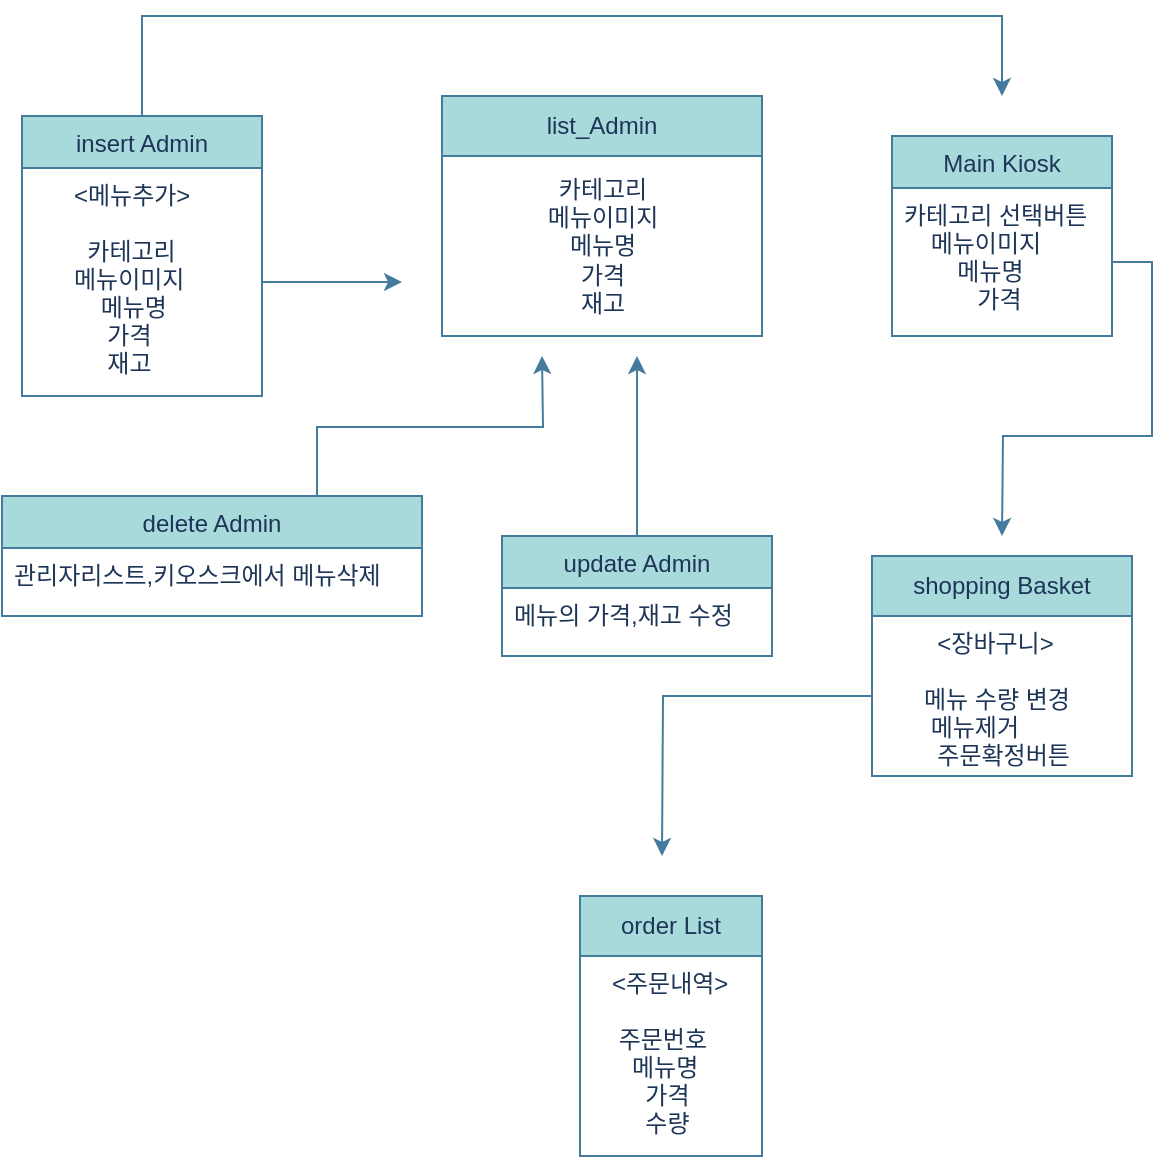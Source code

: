 <mxfile version="21.6.8" type="device">
  <diagram id="C5RBs43oDa-KdzZeNtuy" name="Page-1">
    <mxGraphModel dx="1195" dy="632" grid="1" gridSize="10" guides="1" tooltips="1" connect="1" arrows="1" fold="1" page="1" pageScale="1" pageWidth="827" pageHeight="1169" math="0" shadow="0">
      <root>
        <mxCell id="WIyWlLk6GJQsqaUBKTNV-0" />
        <mxCell id="WIyWlLk6GJQsqaUBKTNV-1" parent="WIyWlLk6GJQsqaUBKTNV-0" />
        <mxCell id="p0nGBgNPqmgHmvYMizJL-7" style="edgeStyle=orthogonalEdgeStyle;rounded=0;orthogonalLoop=1;jettySize=auto;html=1;exitX=0.5;exitY=0;exitDx=0;exitDy=0;strokeColor=#457B9D;fontColor=default;fillColor=#A8DADC;labelBackgroundColor=none;" edge="1" parent="WIyWlLk6GJQsqaUBKTNV-1" source="zkfFHV4jXpPFQw0GAbJ--6">
          <mxGeometry relative="1" as="geometry">
            <mxPoint x="170" y="110" as="sourcePoint" />
            <mxPoint x="600" y="60" as="targetPoint" />
            <Array as="points">
              <mxPoint x="170" y="20" />
              <mxPoint x="600" y="20" />
            </Array>
          </mxGeometry>
        </mxCell>
        <mxCell id="zkfFHV4jXpPFQw0GAbJ--6" value="insert Admin" style="swimlane;fontStyle=0;align=center;verticalAlign=top;childLayout=stackLayout;horizontal=1;startSize=26;horizontalStack=0;resizeParent=1;resizeLast=0;collapsible=1;marginBottom=0;rounded=0;shadow=0;strokeWidth=1;labelBackgroundColor=none;fillColor=#A8DADC;strokeColor=#457B9D;fontColor=#1D3557;" parent="WIyWlLk6GJQsqaUBKTNV-1" vertex="1">
          <mxGeometry x="110" y="70" width="120" height="140" as="geometry">
            <mxRectangle x="130" y="380" width="160" height="26" as="alternateBounds" />
          </mxGeometry>
        </mxCell>
        <mxCell id="p0nGBgNPqmgHmvYMizJL-49" style="edgeStyle=orthogonalEdgeStyle;rounded=0;orthogonalLoop=1;jettySize=auto;html=1;strokeColor=#457B9D;fontColor=#1D3557;fillColor=#A8DADC;" edge="1" parent="zkfFHV4jXpPFQw0GAbJ--6" source="p0nGBgNPqmgHmvYMizJL-25">
          <mxGeometry relative="1" as="geometry">
            <mxPoint x="190" y="83" as="targetPoint" />
          </mxGeometry>
        </mxCell>
        <mxCell id="p0nGBgNPqmgHmvYMizJL-25" value="      &lt;메뉴추가&gt;&#xa;&#xa;        카테고리&#xa;      메뉴이미지&#xa;          메뉴명&#xa;           가격&#xa;           재고" style="text;align=left;verticalAlign=top;spacingLeft=4;spacingRight=4;overflow=hidden;rotatable=0;points=[[0,0.5],[1,0.5]];portConstraint=eastwest;fontStyle=0;labelBackgroundColor=none;fontColor=#1D3557;" vertex="1" parent="zkfFHV4jXpPFQw0GAbJ--6">
          <mxGeometry y="26" width="120" height="114" as="geometry" />
        </mxCell>
        <mxCell id="p0nGBgNPqmgHmvYMizJL-51" style="edgeStyle=orthogonalEdgeStyle;rounded=0;orthogonalLoop=1;jettySize=auto;html=1;strokeColor=#457B9D;fontColor=#1D3557;fillColor=#A8DADC;" edge="1" parent="WIyWlLk6GJQsqaUBKTNV-1" source="zkfFHV4jXpPFQw0GAbJ--13">
          <mxGeometry relative="1" as="geometry">
            <mxPoint x="417.5" y="190" as="targetPoint" />
          </mxGeometry>
        </mxCell>
        <mxCell id="zkfFHV4jXpPFQw0GAbJ--13" value="update Admin" style="swimlane;fontStyle=0;align=center;verticalAlign=top;childLayout=stackLayout;horizontal=1;startSize=26;horizontalStack=0;resizeParent=1;resizeLast=0;collapsible=1;marginBottom=0;rounded=0;shadow=0;strokeWidth=1;labelBackgroundColor=none;fillColor=#A8DADC;strokeColor=#457B9D;fontColor=#1D3557;" parent="WIyWlLk6GJQsqaUBKTNV-1" vertex="1">
          <mxGeometry x="350" y="280" width="135" height="60" as="geometry">
            <mxRectangle x="340" y="380" width="170" height="26" as="alternateBounds" />
          </mxGeometry>
        </mxCell>
        <mxCell id="Gda9EIswQo4n7IhU27G3-38" value="메뉴의 가격,재고 수정" style="text;align=left;verticalAlign=top;spacingLeft=4;spacingRight=4;overflow=hidden;rotatable=0;points=[[0,0.5],[1,0.5]];portConstraint=eastwest;fontStyle=0;labelBackgroundColor=none;fontColor=#1D3557;" parent="zkfFHV4jXpPFQw0GAbJ--13" vertex="1">
          <mxGeometry y="26" width="135" height="30" as="geometry" />
        </mxCell>
        <mxCell id="zkfFHV4jXpPFQw0GAbJ--17" value="Main Kiosk" style="swimlane;fontStyle=0;align=center;verticalAlign=top;childLayout=stackLayout;horizontal=1;startSize=26;horizontalStack=0;resizeParent=1;resizeLast=0;collapsible=1;marginBottom=0;rounded=0;shadow=0;strokeWidth=1;labelBackgroundColor=none;fillColor=#A8DADC;strokeColor=#457B9D;fontColor=#1D3557;" parent="WIyWlLk6GJQsqaUBKTNV-1" vertex="1">
          <mxGeometry x="545" y="80" width="110" height="100" as="geometry">
            <mxRectangle x="550" y="140" width="160" height="26" as="alternateBounds" />
          </mxGeometry>
        </mxCell>
        <mxCell id="p0nGBgNPqmgHmvYMizJL-56" style="edgeStyle=orthogonalEdgeStyle;rounded=0;orthogonalLoop=1;jettySize=auto;html=1;strokeColor=#457B9D;fontColor=#1D3557;fillColor=#A8DADC;" edge="1" parent="zkfFHV4jXpPFQw0GAbJ--17" source="zkfFHV4jXpPFQw0GAbJ--22">
          <mxGeometry relative="1" as="geometry">
            <mxPoint x="55" y="200.0" as="targetPoint" />
          </mxGeometry>
        </mxCell>
        <mxCell id="zkfFHV4jXpPFQw0GAbJ--22" value="카테고리 선택버튼&#xa;    메뉴이미지&#xa;        메뉴명&#xa;           가격" style="text;align=left;verticalAlign=top;spacingLeft=4;spacingRight=4;overflow=hidden;rotatable=0;points=[[0,0.5],[1,0.5]];portConstraint=eastwest;rounded=0;shadow=0;html=0;labelBackgroundColor=none;fontColor=#1D3557;" parent="zkfFHV4jXpPFQw0GAbJ--17" vertex="1">
          <mxGeometry y="26" width="110" height="74" as="geometry" />
        </mxCell>
        <mxCell id="Gda9EIswQo4n7IhU27G3-22" value="shopping Basket" style="swimlane;fontStyle=0;childLayout=stackLayout;horizontal=1;startSize=30;horizontalStack=0;resizeParent=1;resizeParentMax=0;resizeLast=0;collapsible=1;marginBottom=0;whiteSpace=wrap;html=1;labelBackgroundColor=none;fillColor=#A8DADC;strokeColor=#457B9D;fontColor=#1D3557;" parent="WIyWlLk6GJQsqaUBKTNV-1" vertex="1">
          <mxGeometry x="535" y="290" width="130" height="110" as="geometry">
            <mxRectangle x="530" y="330" width="60" height="30" as="alternateBounds" />
          </mxGeometry>
        </mxCell>
        <mxCell id="p0nGBgNPqmgHmvYMizJL-57" style="edgeStyle=orthogonalEdgeStyle;rounded=0;orthogonalLoop=1;jettySize=auto;html=1;strokeColor=#457B9D;fontColor=#1D3557;fillColor=#A8DADC;" edge="1" parent="Gda9EIswQo4n7IhU27G3-22" source="p0nGBgNPqmgHmvYMizJL-21">
          <mxGeometry relative="1" as="geometry">
            <mxPoint x="-105" y="150" as="targetPoint" />
          </mxGeometry>
        </mxCell>
        <mxCell id="p0nGBgNPqmgHmvYMizJL-21" value="        &lt;장바구니&gt;&#xa;&#xa;      메뉴 수량 변경&#xa;       메뉴제거&#xa;        주문확정버튼" style="text;align=left;verticalAlign=top;spacingLeft=4;spacingRight=4;overflow=hidden;rotatable=0;points=[[0,0.5],[1,0.5]];portConstraint=eastwest;labelBackgroundColor=none;fontColor=#1D3557;" vertex="1" parent="Gda9EIswQo4n7IhU27G3-22">
          <mxGeometry y="30" width="130" height="80" as="geometry" />
        </mxCell>
        <mxCell id="Gda9EIswQo4n7IhU27G3-26" value="list_Admin" style="swimlane;fontStyle=0;childLayout=stackLayout;horizontal=1;startSize=30;horizontalStack=0;resizeParent=1;resizeParentMax=0;resizeLast=0;collapsible=1;marginBottom=0;whiteSpace=wrap;html=1;labelBackgroundColor=none;fillColor=#A8DADC;strokeColor=#457B9D;fontColor=#1D3557;" parent="WIyWlLk6GJQsqaUBKTNV-1" vertex="1">
          <mxGeometry x="320" y="60" width="160" height="120" as="geometry" />
        </mxCell>
        <mxCell id="p0nGBgNPqmgHmvYMizJL-43" value="카테고리&lt;br style=&quot;border-color: var(--border-color); padding: 0px; margin: 0px; text-align: left;&quot;&gt;&lt;span style=&quot;text-align: left;&quot;&gt;메뉴이미지&lt;/span&gt;&lt;br style=&quot;border-color: var(--border-color); padding: 0px; margin: 0px; text-align: left;&quot;&gt;&lt;span style=&quot;text-align: left;&quot;&gt;메뉴명&lt;/span&gt;&lt;br style=&quot;border-color: var(--border-color); padding: 0px; margin: 0px; text-align: left;&quot;&gt;&lt;span style=&quot;text-align: left;&quot;&gt;가격&lt;/span&gt;&lt;br style=&quot;border-color: var(--border-color); padding: 0px; margin: 0px; text-align: left;&quot;&gt;&lt;span style=&quot;text-align: left;&quot;&gt;재고&lt;/span&gt;" style="text;html=1;align=center;verticalAlign=middle;resizable=0;points=[];autosize=1;strokeColor=none;fillColor=none;fontColor=#1D3557;" vertex="1" parent="Gda9EIswQo4n7IhU27G3-26">
          <mxGeometry y="30" width="160" height="90" as="geometry" />
        </mxCell>
        <mxCell id="p0nGBgNPqmgHmvYMizJL-28" value="order List" style="swimlane;fontStyle=0;childLayout=stackLayout;horizontal=1;startSize=30;horizontalStack=0;resizeParent=1;resizeParentMax=0;resizeLast=0;collapsible=1;marginBottom=0;whiteSpace=wrap;html=1;labelBackgroundColor=none;fillColor=#A8DADC;strokeColor=#457B9D;fontColor=#1D3557;" vertex="1" parent="WIyWlLk6GJQsqaUBKTNV-1">
          <mxGeometry x="389" y="460" width="91" height="130" as="geometry">
            <mxRectangle x="530" y="330" width="60" height="30" as="alternateBounds" />
          </mxGeometry>
        </mxCell>
        <mxCell id="p0nGBgNPqmgHmvYMizJL-29" value="   &lt;주문내역&gt;&#xa;&#xa;    주문번호&#xa;      메뉴명&#xa;        가격&#xa;        수량" style="text;align=left;verticalAlign=top;spacingLeft=4;spacingRight=4;overflow=hidden;rotatable=0;points=[[0,0.5],[1,0.5]];portConstraint=eastwest;labelBackgroundColor=none;fontColor=#1D3557;" vertex="1" parent="p0nGBgNPqmgHmvYMizJL-28">
          <mxGeometry y="30" width="91" height="100" as="geometry" />
        </mxCell>
        <mxCell id="p0nGBgNPqmgHmvYMizJL-48" style="edgeStyle=orthogonalEdgeStyle;rounded=0;orthogonalLoop=1;jettySize=auto;html=1;exitX=0.75;exitY=0;exitDx=0;exitDy=0;strokeColor=#457B9D;fontColor=#1D3557;fillColor=#A8DADC;" edge="1" parent="WIyWlLk6GJQsqaUBKTNV-1" source="p0nGBgNPqmgHmvYMizJL-45">
          <mxGeometry relative="1" as="geometry">
            <mxPoint x="370" y="190" as="targetPoint" />
          </mxGeometry>
        </mxCell>
        <mxCell id="p0nGBgNPqmgHmvYMizJL-45" value="delete Admin" style="swimlane;fontStyle=0;align=center;verticalAlign=top;childLayout=stackLayout;horizontal=1;startSize=26;horizontalStack=0;resizeParent=1;resizeLast=0;collapsible=1;marginBottom=0;rounded=0;shadow=0;strokeWidth=1;labelBackgroundColor=none;fillColor=#A8DADC;strokeColor=#457B9D;fontColor=#1D3557;" vertex="1" parent="WIyWlLk6GJQsqaUBKTNV-1">
          <mxGeometry x="100" y="260" width="210" height="60" as="geometry">
            <mxRectangle x="340" y="380" width="170" height="26" as="alternateBounds" />
          </mxGeometry>
        </mxCell>
        <mxCell id="p0nGBgNPqmgHmvYMizJL-46" value="관리자리스트,키오스크에서 메뉴삭제" style="text;align=left;verticalAlign=top;spacingLeft=4;spacingRight=4;overflow=hidden;rotatable=0;points=[[0,0.5],[1,0.5]];portConstraint=eastwest;fontStyle=0;labelBackgroundColor=none;fontColor=#1D3557;" vertex="1" parent="p0nGBgNPqmgHmvYMizJL-45">
          <mxGeometry y="26" width="210" height="24" as="geometry" />
        </mxCell>
      </root>
    </mxGraphModel>
  </diagram>
</mxfile>
